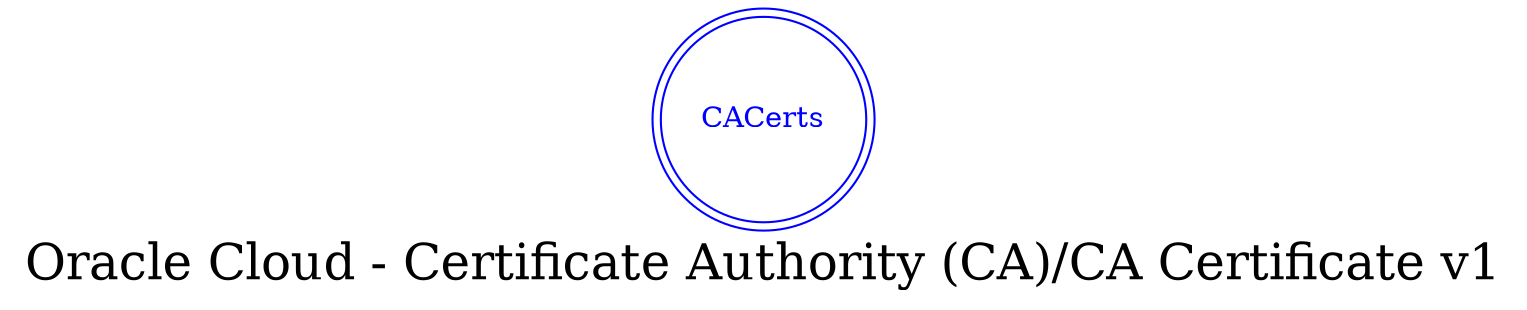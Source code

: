 digraph LexiconGraph {
graph[label="Oracle Cloud - Certificate Authority (CA)/CA Certificate v1", fontsize=24]
splines=true
"CACerts" [color=blue, fontcolor=blue, shape=doublecircle]
}
